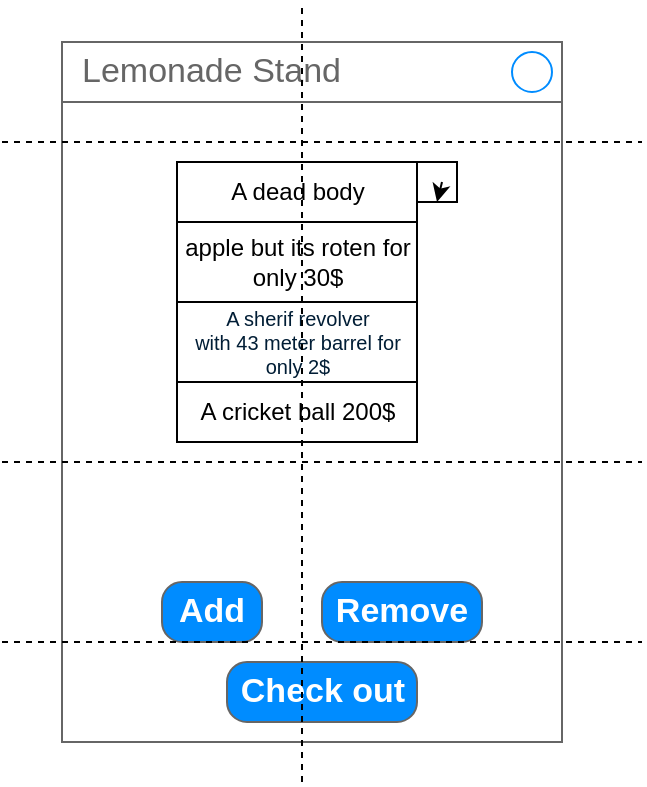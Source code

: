 <mxfile>
    <diagram id="ELYOuF7AkT5lvp9nsI0H" name="Page-1">
        <mxGraphModel dx="675" dy="380" grid="1" gridSize="10" guides="1" tooltips="1" connect="1" arrows="1" fold="1" page="1" pageScale="1" pageWidth="850" pageHeight="1100" math="0" shadow="0">
            <root>
                <mxCell id="0"/>
                <mxCell id="1" parent="0"/>
                <mxCell id="2" value="" style="strokeWidth=1;shadow=0;dashed=0;align=center;html=1;shape=mxgraph.mockup.containers.rrect;rSize=0;strokeColor=#666666;fontColor=#666666;fontSize=17;verticalAlign=top;whiteSpace=wrap;fillColor=#ffffff;spacingTop=32;" vertex="1" parent="1">
                    <mxGeometry x="120" y="70" width="250" height="350" as="geometry"/>
                </mxCell>
                <mxCell id="3" value="Lemonade Stand&amp;nbsp;" style="strokeWidth=1;shadow=0;dashed=0;align=center;html=1;shape=mxgraph.mockup.containers.rrect;rSize=0;fontSize=17;fontColor=#666666;strokeColor=#666666;align=left;spacingLeft=8;fillColor=none;resizeWidth=1;whiteSpace=wrap;" vertex="1" parent="2">
                    <mxGeometry width="250" height="30" relative="1" as="geometry"/>
                </mxCell>
                <mxCell id="4" value="" style="shape=ellipse;strokeColor=#008cff;resizable=0;fillColor=none;html=1;" vertex="1" parent="3">
                    <mxGeometry x="1" y="0.5" width="20" height="20" relative="1" as="geometry">
                        <mxPoint x="-25" y="-10" as="offset"/>
                    </mxGeometry>
                </mxCell>
                <mxCell id="12" value="Add" style="strokeWidth=1;shadow=0;dashed=0;align=center;html=1;shape=mxgraph.mockup.buttons.button;strokeColor=#666666;fontColor=#ffffff;mainText=;buttonStyle=round;fontSize=17;fontStyle=1;fillColor=#008cff;whiteSpace=wrap;" vertex="1" parent="2">
                    <mxGeometry x="50" y="270" width="50" height="30" as="geometry"/>
                </mxCell>
                <mxCell id="13" value="Remove" style="strokeWidth=1;shadow=0;dashed=0;align=center;html=1;shape=mxgraph.mockup.buttons.button;strokeColor=#666666;fontColor=#ffffff;mainText=;buttonStyle=round;fontSize=17;fontStyle=1;fillColor=#008cff;whiteSpace=wrap;" vertex="1" parent="2">
                    <mxGeometry x="130" y="270" width="80" height="30" as="geometry"/>
                </mxCell>
                <mxCell id="14" value="Check out" style="strokeWidth=1;shadow=0;dashed=0;align=center;html=1;shape=mxgraph.mockup.buttons.button;strokeColor=#666666;fontColor=#ffffff;mainText=;buttonStyle=round;fontSize=17;fontStyle=1;fillColor=#008cff;whiteSpace=wrap;" vertex="1" parent="2">
                    <mxGeometry x="82.5" y="310" width="95" height="30" as="geometry"/>
                </mxCell>
                <mxCell id="19" value="A dead body" style="rounded=0;whiteSpace=wrap;html=1;" vertex="1" parent="2">
                    <mxGeometry x="57.5" y="60" width="120" height="30" as="geometry"/>
                </mxCell>
                <mxCell id="20" value="&lt;div style=&quot;text-align: left;&quot;&gt;&lt;br&gt;&lt;/div&gt;" style="rounded=0;whiteSpace=wrap;html=1;" vertex="1" parent="2">
                    <mxGeometry x="177.5" y="60" width="20" height="20" as="geometry"/>
                </mxCell>
                <mxCell id="22" value="apple but its roten for only 30$" style="rounded=0;whiteSpace=wrap;html=1;" vertex="1" parent="2">
                    <mxGeometry x="57.5" y="90" width="120" height="40" as="geometry"/>
                </mxCell>
                <mxCell id="23" value="&lt;span style=&quot;color: rgb(0, 29, 53); font-family: &amp;quot;Google Sans&amp;quot;, Arial, sans-serif; text-align: left; background-color: rgb(255, 255, 255); line-height: 90%;&quot;&gt;A sherif revolver&lt;br&gt;with 43 meter barrel for only 2$&lt;/span&gt;" style="rounded=0;whiteSpace=wrap;html=1;spacing=1;fontSize=10;" vertex="1" parent="2">
                    <mxGeometry x="57.5" y="130" width="120" height="40" as="geometry"/>
                </mxCell>
                <mxCell id="24" value="A cricket ball 200$" style="rounded=0;whiteSpace=wrap;html=1;" vertex="1" parent="2">
                    <mxGeometry x="57.5" y="170" width="120" height="30" as="geometry"/>
                </mxCell>
                <mxCell id="27" value="" style="endArrow=none;dashed=1;html=1;" edge="1" parent="2">
                    <mxGeometry width="50" height="50" relative="1" as="geometry">
                        <mxPoint x="-30" y="210" as="sourcePoint"/>
                        <mxPoint x="290" y="210" as="targetPoint"/>
                    </mxGeometry>
                </mxCell>
                <mxCell id="28" value="" style="endArrow=none;dashed=1;html=1;" edge="1" parent="2">
                    <mxGeometry width="50" height="50" relative="1" as="geometry">
                        <mxPoint x="-30" y="300" as="sourcePoint"/>
                        <mxPoint x="290" y="300" as="targetPoint"/>
                    </mxGeometry>
                </mxCell>
                <mxCell id="25" value="" style="endArrow=classic;html=1;entryX=0.5;entryY=1;entryDx=0;entryDy=0;" edge="1" parent="1" target="20">
                    <mxGeometry width="50" height="50" relative="1" as="geometry">
                        <mxPoint x="310" y="140" as="sourcePoint"/>
                        <mxPoint x="400" y="280" as="targetPoint"/>
                        <Array as="points">
                            <mxPoint x="310" y="140"/>
                        </Array>
                    </mxGeometry>
                </mxCell>
                <mxCell id="26" value="" style="endArrow=none;dashed=1;html=1;" edge="1" parent="1">
                    <mxGeometry width="50" height="50" relative="1" as="geometry">
                        <mxPoint x="90" y="120" as="sourcePoint"/>
                        <mxPoint x="410" y="120" as="targetPoint"/>
                    </mxGeometry>
                </mxCell>
                <mxCell id="29" value="" style="endArrow=none;dashed=1;html=1;" edge="1" parent="1">
                    <mxGeometry width="50" height="50" relative="1" as="geometry">
                        <mxPoint x="240" y="440" as="sourcePoint"/>
                        <mxPoint x="240" y="50" as="targetPoint"/>
                    </mxGeometry>
                </mxCell>
            </root>
        </mxGraphModel>
    </diagram>
</mxfile>